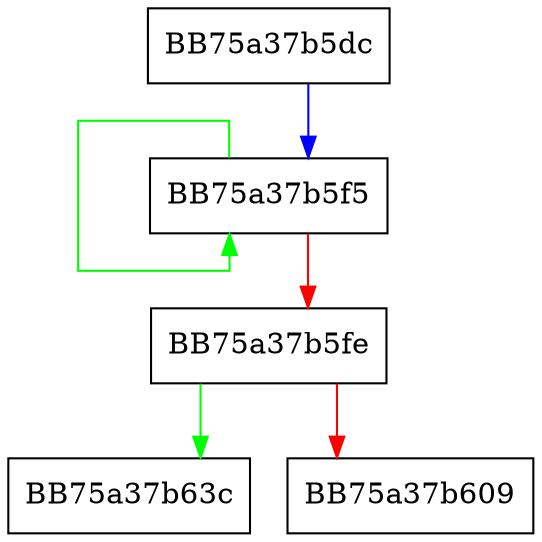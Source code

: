digraph Save {
  node [shape="box"];
  graph [splines=ortho];
  BB75a37b5dc -> BB75a37b5f5 [color="blue"];
  BB75a37b5f5 -> BB75a37b5f5 [color="green"];
  BB75a37b5f5 -> BB75a37b5fe [color="red"];
  BB75a37b5fe -> BB75a37b63c [color="green"];
  BB75a37b5fe -> BB75a37b609 [color="red"];
}